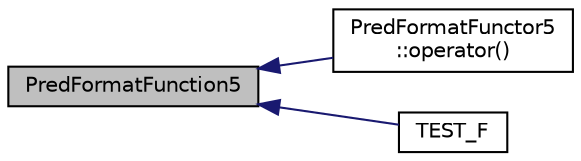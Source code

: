 digraph "PredFormatFunction5"
{
  edge [fontname="Helvetica",fontsize="10",labelfontname="Helvetica",labelfontsize="10"];
  node [fontname="Helvetica",fontsize="10",shape=record];
  rankdir="LR";
  Node39 [label="PredFormatFunction5",height=0.2,width=0.4,color="black", fillcolor="grey75", style="filled", fontcolor="black"];
  Node39 -> Node40 [dir="back",color="midnightblue",fontsize="10",style="solid",fontname="Helvetica"];
  Node40 [label="PredFormatFunctor5\l::operator()",height=0.2,width=0.4,color="black", fillcolor="white", style="filled",URL="$d6/dcd/struct_pred_format_functor5.html#a0fe9e8e9ae614ea577cf1b34e9cfde58"];
  Node39 -> Node41 [dir="back",color="midnightblue",fontsize="10",style="solid",fontname="Helvetica"];
  Node41 [label="TEST_F",height=0.2,width=0.4,color="black", fillcolor="white", style="filled",URL="$da/d85/gtest__pred__impl__unittest_8cc.html#ada0ed61c55660de8027dfe787136c0d8"];
}
